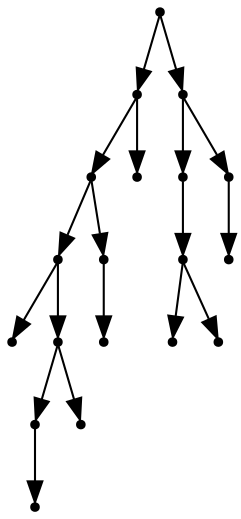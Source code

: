 digraph {
  18 [shape=point];
  10 [shape=point];
  8 [shape=point];
  5 [shape=point];
  0 [shape=point];
  4 [shape=point];
  2 [shape=point];
  1 [shape=point];
  3 [shape=point];
  7 [shape=point];
  6 [shape=point];
  9 [shape=point];
  17 [shape=point];
  14 [shape=point];
  13 [shape=point];
  11 [shape=point];
  12 [shape=point];
  16 [shape=point];
  15 [shape=point];
18 -> 10;
10 -> 8;
8 -> 5;
5 -> 0;
5 -> 4;
4 -> 2;
2 -> 1;
4 -> 3;
8 -> 7;
7 -> 6;
10 -> 9;
18 -> 17;
17 -> 14;
14 -> 13;
13 -> 11;
13 -> 12;
17 -> 16;
16 -> 15;
}
